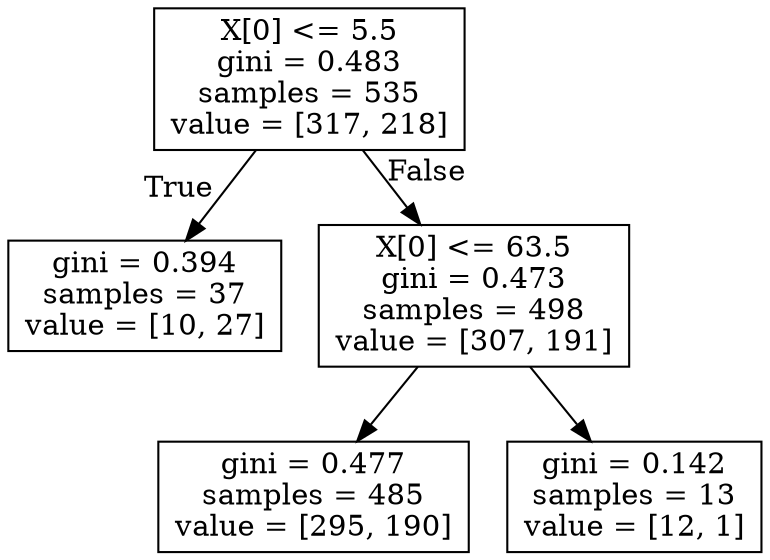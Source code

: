 digraph Tree {
node [shape=box] ;
0 [label="X[0] <= 5.5\ngini = 0.483\nsamples = 535\nvalue = [317, 218]"] ;
1 [label="gini = 0.394\nsamples = 37\nvalue = [10, 27]"] ;
0 -> 1 [labeldistance=2.5, labelangle=45, headlabel="True"] ;
2 [label="X[0] <= 63.5\ngini = 0.473\nsamples = 498\nvalue = [307, 191]"] ;
0 -> 2 [labeldistance=2.5, labelangle=-45, headlabel="False"] ;
3 [label="gini = 0.477\nsamples = 485\nvalue = [295, 190]"] ;
2 -> 3 ;
4 [label="gini = 0.142\nsamples = 13\nvalue = [12, 1]"] ;
2 -> 4 ;
}
